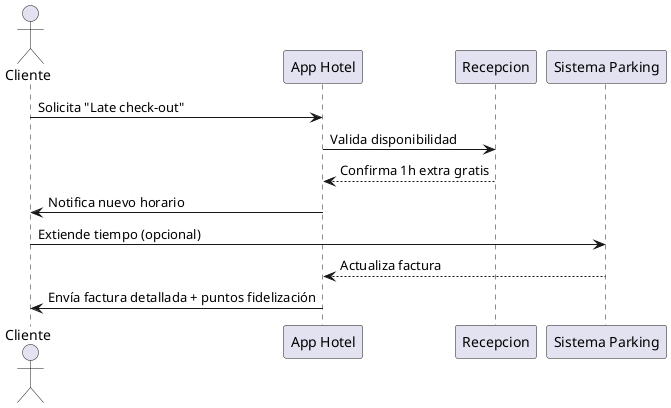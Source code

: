 @startuml CheckOut_Dias  
actor Cliente  
participant "App Hotel" as App  
participant Recepcion  
participant "Sistema Parking" as Parking  

Cliente -> App: Solicita "Late check-out"  
App -> Recepcion: Valida disponibilidad  
Recepcion --> App: Confirma 1h extra gratis  
App -> Cliente: Notifica nuevo horario  
Cliente -> Parking: Extiende tiempo (opcional)  
Parking --> App: Actualiza factura  
App -> Cliente: Envía factura detallada + puntos fidelización  
@enduml  